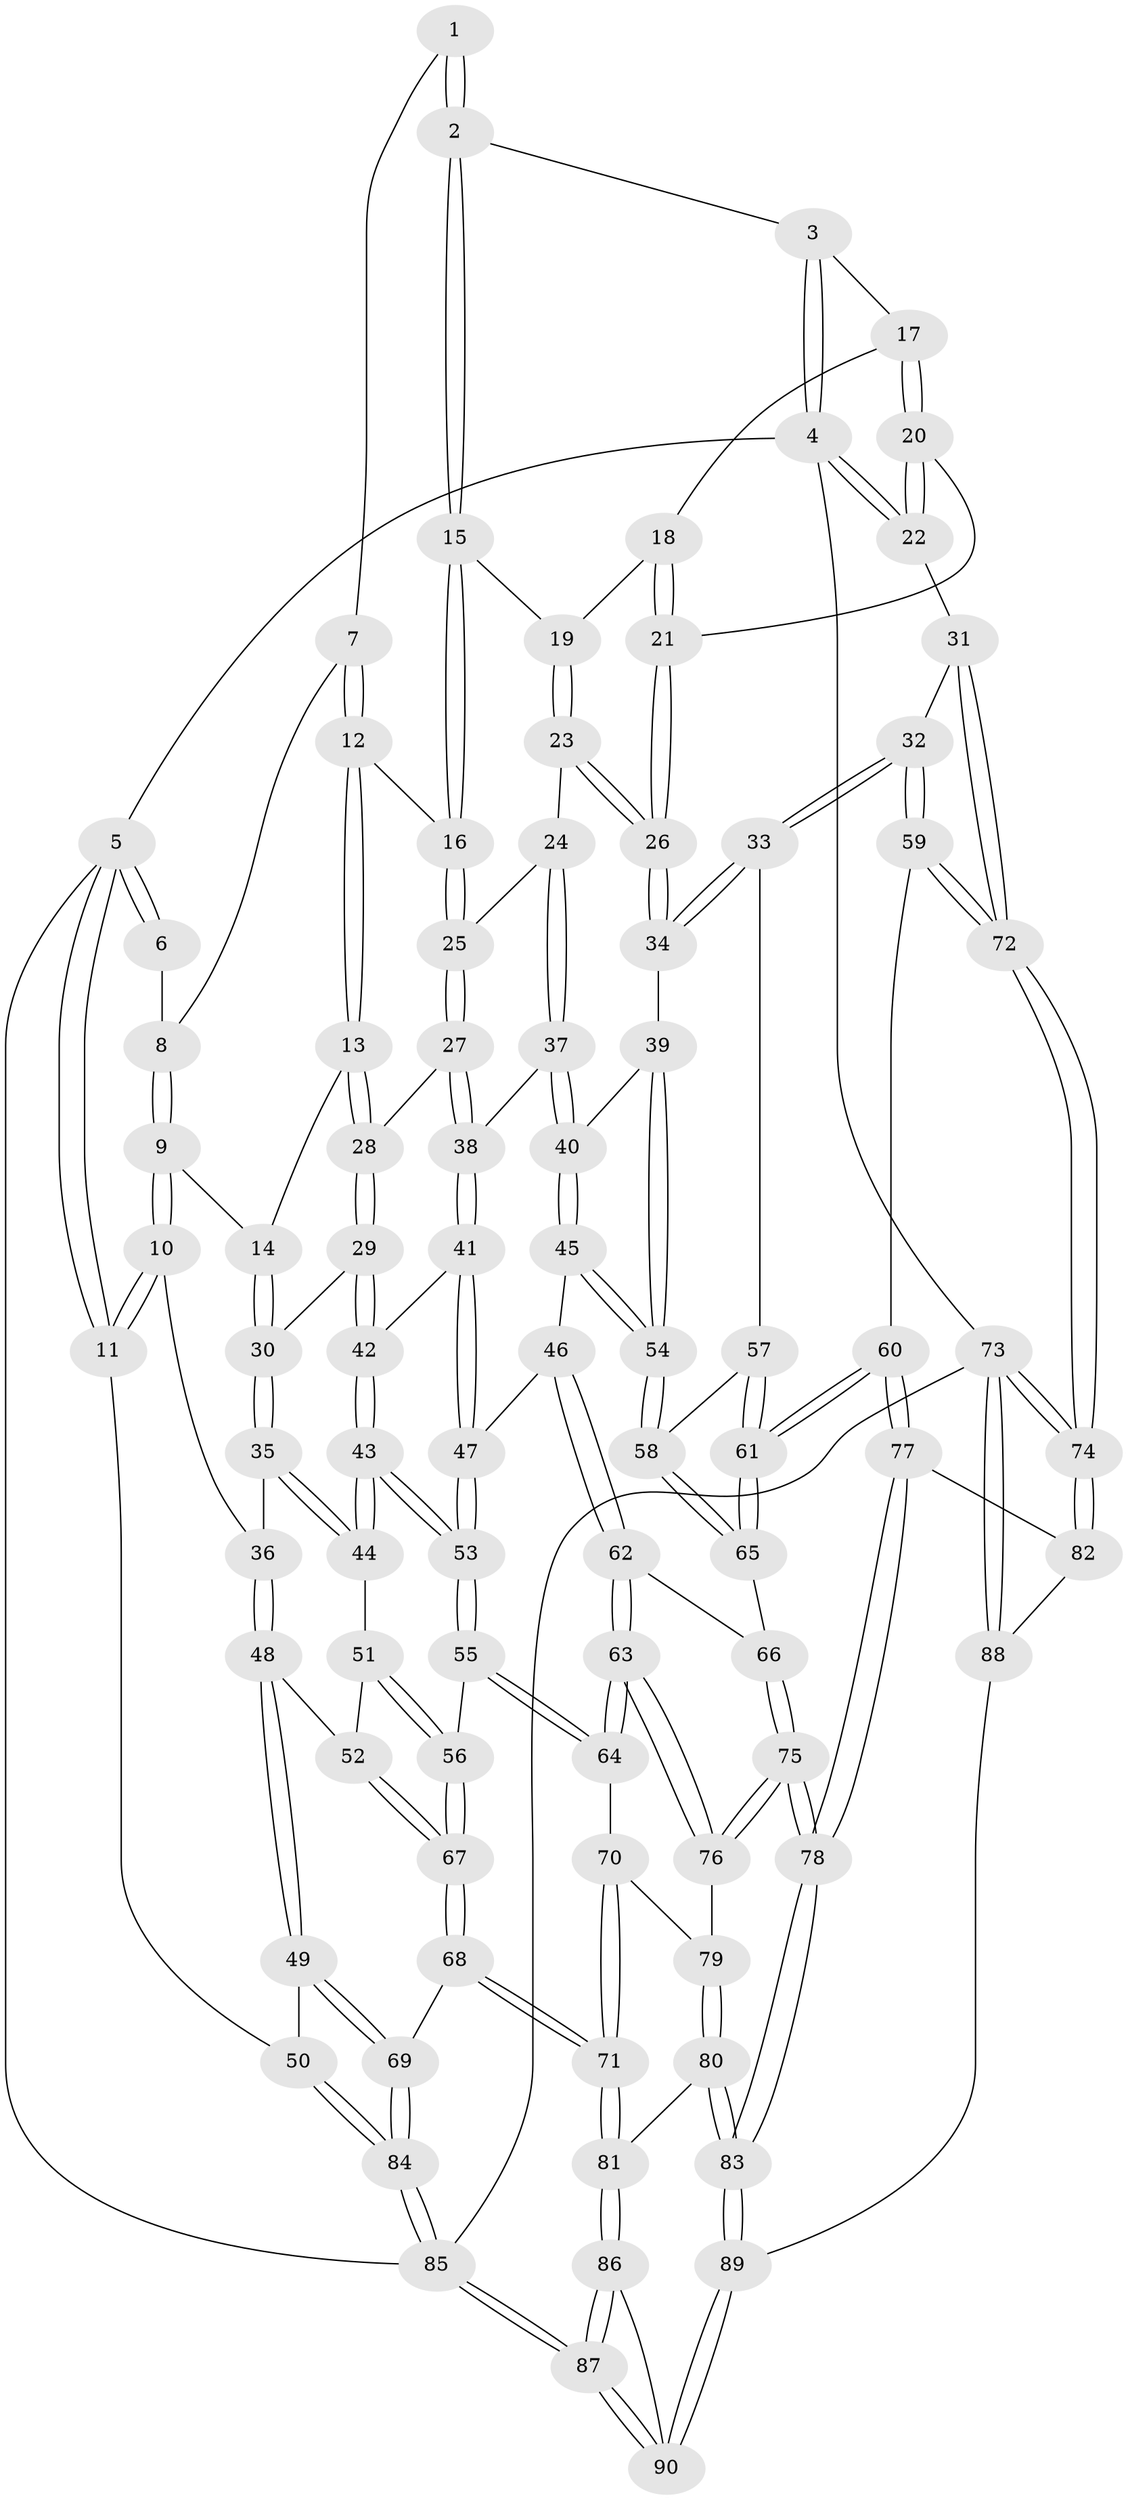 // Generated by graph-tools (version 1.1) at 2025/11/02/27/25 16:11:57]
// undirected, 90 vertices, 222 edges
graph export_dot {
graph [start="1"]
  node [color=gray90,style=filled];
  1 [pos="+0.3415033511302685+0"];
  2 [pos="+0.6761358792531685+0"];
  3 [pos="+0.7771747092299081+0"];
  4 [pos="+1+0"];
  5 [pos="+0+0"];
  6 [pos="+0.20176207167214963+0"];
  7 [pos="+0.34046913384906513+0.08072096580905269"];
  8 [pos="+0.20740322049897486+0"];
  9 [pos="+0.1936522660710678+0.185775863390714"];
  10 [pos="+0.04012247336545031+0.26757686973337513"];
  11 [pos="+0+0.2244722672711403"];
  12 [pos="+0.3598679008949845+0.1625936760765965"];
  13 [pos="+0.30322141136818953+0.18880921687500318"];
  14 [pos="+0.30019677884107326+0.18921204145881237"];
  15 [pos="+0.6507023682628377+0"];
  16 [pos="+0.48032294047237384+0.1382869624693662"];
  17 [pos="+0.9560221981355133+0.167160235141923"];
  18 [pos="+0.8347925951579933+0.17375143660017034"];
  19 [pos="+0.6944693499706771+0.0647892607280675"];
  20 [pos="+1+0.21714534516599673"];
  21 [pos="+0.8734164377745228+0.2786827609664154"];
  22 [pos="+1+0.25755300794739067"];
  23 [pos="+0.7139067155205031+0.2758738294829901"];
  24 [pos="+0.5661773062477585+0.3212237158182837"];
  25 [pos="+0.5091791186020956+0.25620864044158637"];
  26 [pos="+0.7969576102219585+0.39663190852163177"];
  27 [pos="+0.4375391202065078+0.3528844122620813"];
  28 [pos="+0.36717523670107083+0.30626881489104435"];
  29 [pos="+0.3391399429289622+0.4456711800514118"];
  30 [pos="+0.31321591076634897+0.43993560158321016"];
  31 [pos="+1+0.4957364681981662"];
  32 [pos="+0.8935666688977424+0.5087542736042551"];
  33 [pos="+0.8215210716259721+0.467896186005377"];
  34 [pos="+0.8035630702067587+0.4524653259390741"];
  35 [pos="+0.17788035747084346+0.44790391060959817"];
  36 [pos="+0.16143882718323316+0.44646863382540336"];
  37 [pos="+0.5685356542347684+0.41545153001032475"];
  38 [pos="+0.4369339477667334+0.4480220101105561"];
  39 [pos="+0.708194738178835+0.47104966975494345"];
  40 [pos="+0.648777735397975+0.47471324869649"];
  41 [pos="+0.4096179462268655+0.4753901452460453"];
  42 [pos="+0.40364368581426624+0.4776997486778346"];
  43 [pos="+0.3774781433024122+0.572630168462262"];
  44 [pos="+0.30975474802878417+0.580661984727283"];
  45 [pos="+0.5765033279988933+0.5717663041561233"];
  46 [pos="+0.5559213355893224+0.5822484602460821"];
  47 [pos="+0.5511463495668205+0.5815616620973176"];
  48 [pos="+0.14118931085222045+0.5631133909415911"];
  49 [pos="+0+0.64839009710055"];
  50 [pos="+0+0.6570471490129025"];
  51 [pos="+0.304388042682008+0.5839910853222198"];
  52 [pos="+0.1662212936636127+0.5970321858669134"];
  53 [pos="+0.4037774887848872+0.6652758029618695"];
  54 [pos="+0.6594896769379849+0.6518593644018839"];
  55 [pos="+0.40328270927032933+0.670059485234035"];
  56 [pos="+0.2602124666079301+0.6729168015845213"];
  57 [pos="+0.8032749432142561+0.49666044989486746"];
  58 [pos="+0.6652577681504089+0.663119357797618"];
  59 [pos="+0.8433447388580733+0.7172743672153519"];
  60 [pos="+0.7677419900573031+0.7575857094743785"];
  61 [pos="+0.6955409014476643+0.7159887647893918"];
  62 [pos="+0.5565099905447576+0.660940149078836"];
  63 [pos="+0.4889592110644354+0.7384058948619964"];
  64 [pos="+0.40500606236868847+0.6755577491968008"];
  65 [pos="+0.6743912236428788+0.7094411691119756"];
  66 [pos="+0.6569158380741075+0.7162612541122049"];
  67 [pos="+0.20661174003706442+0.6928588745939249"];
  68 [pos="+0.18912684505236158+0.7952021060319281"];
  69 [pos="+0.16771720925416264+0.7982467886664015"];
  70 [pos="+0.3598461891253772+0.745483515958732"];
  71 [pos="+0.19710679737127082+0.8013306419804446"];
  72 [pos="+1+1"];
  73 [pos="+1+1"];
  74 [pos="+1+1"];
  75 [pos="+0.5390726660032321+0.8303686093375509"];
  76 [pos="+0.5212931520865682+0.8091348980095974"];
  77 [pos="+0.7528554450864476+0.8443771595294023"];
  78 [pos="+0.5526785155882507+0.9121079117316909"];
  79 [pos="+0.37941839444137065+0.812723458237258"];
  80 [pos="+0.33718931891695636+0.8942369841191412"];
  81 [pos="+0.24313613638905932+0.8727786973689704"];
  82 [pos="+0.7837434655685246+0.8883372167814266"];
  83 [pos="+0.5118831833464695+1"];
  84 [pos="+0+1"];
  85 [pos="+0+1"];
  86 [pos="+0.2340263617169814+0.9030372799158514"];
  87 [pos="+0+1"];
  88 [pos="+0.6030094550534051+1"];
  89 [pos="+0.5279776513851457+1"];
  90 [pos="+0.33906940285905796+1"];
  1 -- 2;
  1 -- 2;
  1 -- 7;
  2 -- 3;
  2 -- 15;
  2 -- 15;
  3 -- 4;
  3 -- 4;
  3 -- 17;
  4 -- 5;
  4 -- 22;
  4 -- 22;
  4 -- 73;
  5 -- 6;
  5 -- 6;
  5 -- 11;
  5 -- 11;
  5 -- 85;
  6 -- 8;
  7 -- 8;
  7 -- 12;
  7 -- 12;
  8 -- 9;
  8 -- 9;
  9 -- 10;
  9 -- 10;
  9 -- 14;
  10 -- 11;
  10 -- 11;
  10 -- 36;
  11 -- 50;
  12 -- 13;
  12 -- 13;
  12 -- 16;
  13 -- 14;
  13 -- 28;
  13 -- 28;
  14 -- 30;
  14 -- 30;
  15 -- 16;
  15 -- 16;
  15 -- 19;
  16 -- 25;
  16 -- 25;
  17 -- 18;
  17 -- 20;
  17 -- 20;
  18 -- 19;
  18 -- 21;
  18 -- 21;
  19 -- 23;
  19 -- 23;
  20 -- 21;
  20 -- 22;
  20 -- 22;
  21 -- 26;
  21 -- 26;
  22 -- 31;
  23 -- 24;
  23 -- 26;
  23 -- 26;
  24 -- 25;
  24 -- 37;
  24 -- 37;
  25 -- 27;
  25 -- 27;
  26 -- 34;
  26 -- 34;
  27 -- 28;
  27 -- 38;
  27 -- 38;
  28 -- 29;
  28 -- 29;
  29 -- 30;
  29 -- 42;
  29 -- 42;
  30 -- 35;
  30 -- 35;
  31 -- 32;
  31 -- 72;
  31 -- 72;
  32 -- 33;
  32 -- 33;
  32 -- 59;
  32 -- 59;
  33 -- 34;
  33 -- 34;
  33 -- 57;
  34 -- 39;
  35 -- 36;
  35 -- 44;
  35 -- 44;
  36 -- 48;
  36 -- 48;
  37 -- 38;
  37 -- 40;
  37 -- 40;
  38 -- 41;
  38 -- 41;
  39 -- 40;
  39 -- 54;
  39 -- 54;
  40 -- 45;
  40 -- 45;
  41 -- 42;
  41 -- 47;
  41 -- 47;
  42 -- 43;
  42 -- 43;
  43 -- 44;
  43 -- 44;
  43 -- 53;
  43 -- 53;
  44 -- 51;
  45 -- 46;
  45 -- 54;
  45 -- 54;
  46 -- 47;
  46 -- 62;
  46 -- 62;
  47 -- 53;
  47 -- 53;
  48 -- 49;
  48 -- 49;
  48 -- 52;
  49 -- 50;
  49 -- 69;
  49 -- 69;
  50 -- 84;
  50 -- 84;
  51 -- 52;
  51 -- 56;
  51 -- 56;
  52 -- 67;
  52 -- 67;
  53 -- 55;
  53 -- 55;
  54 -- 58;
  54 -- 58;
  55 -- 56;
  55 -- 64;
  55 -- 64;
  56 -- 67;
  56 -- 67;
  57 -- 58;
  57 -- 61;
  57 -- 61;
  58 -- 65;
  58 -- 65;
  59 -- 60;
  59 -- 72;
  59 -- 72;
  60 -- 61;
  60 -- 61;
  60 -- 77;
  60 -- 77;
  61 -- 65;
  61 -- 65;
  62 -- 63;
  62 -- 63;
  62 -- 66;
  63 -- 64;
  63 -- 64;
  63 -- 76;
  63 -- 76;
  64 -- 70;
  65 -- 66;
  66 -- 75;
  66 -- 75;
  67 -- 68;
  67 -- 68;
  68 -- 69;
  68 -- 71;
  68 -- 71;
  69 -- 84;
  69 -- 84;
  70 -- 71;
  70 -- 71;
  70 -- 79;
  71 -- 81;
  71 -- 81;
  72 -- 74;
  72 -- 74;
  73 -- 74;
  73 -- 74;
  73 -- 88;
  73 -- 88;
  73 -- 85;
  74 -- 82;
  74 -- 82;
  75 -- 76;
  75 -- 76;
  75 -- 78;
  75 -- 78;
  76 -- 79;
  77 -- 78;
  77 -- 78;
  77 -- 82;
  78 -- 83;
  78 -- 83;
  79 -- 80;
  79 -- 80;
  80 -- 81;
  80 -- 83;
  80 -- 83;
  81 -- 86;
  81 -- 86;
  82 -- 88;
  83 -- 89;
  83 -- 89;
  84 -- 85;
  84 -- 85;
  85 -- 87;
  85 -- 87;
  86 -- 87;
  86 -- 87;
  86 -- 90;
  87 -- 90;
  87 -- 90;
  88 -- 89;
  89 -- 90;
  89 -- 90;
}
